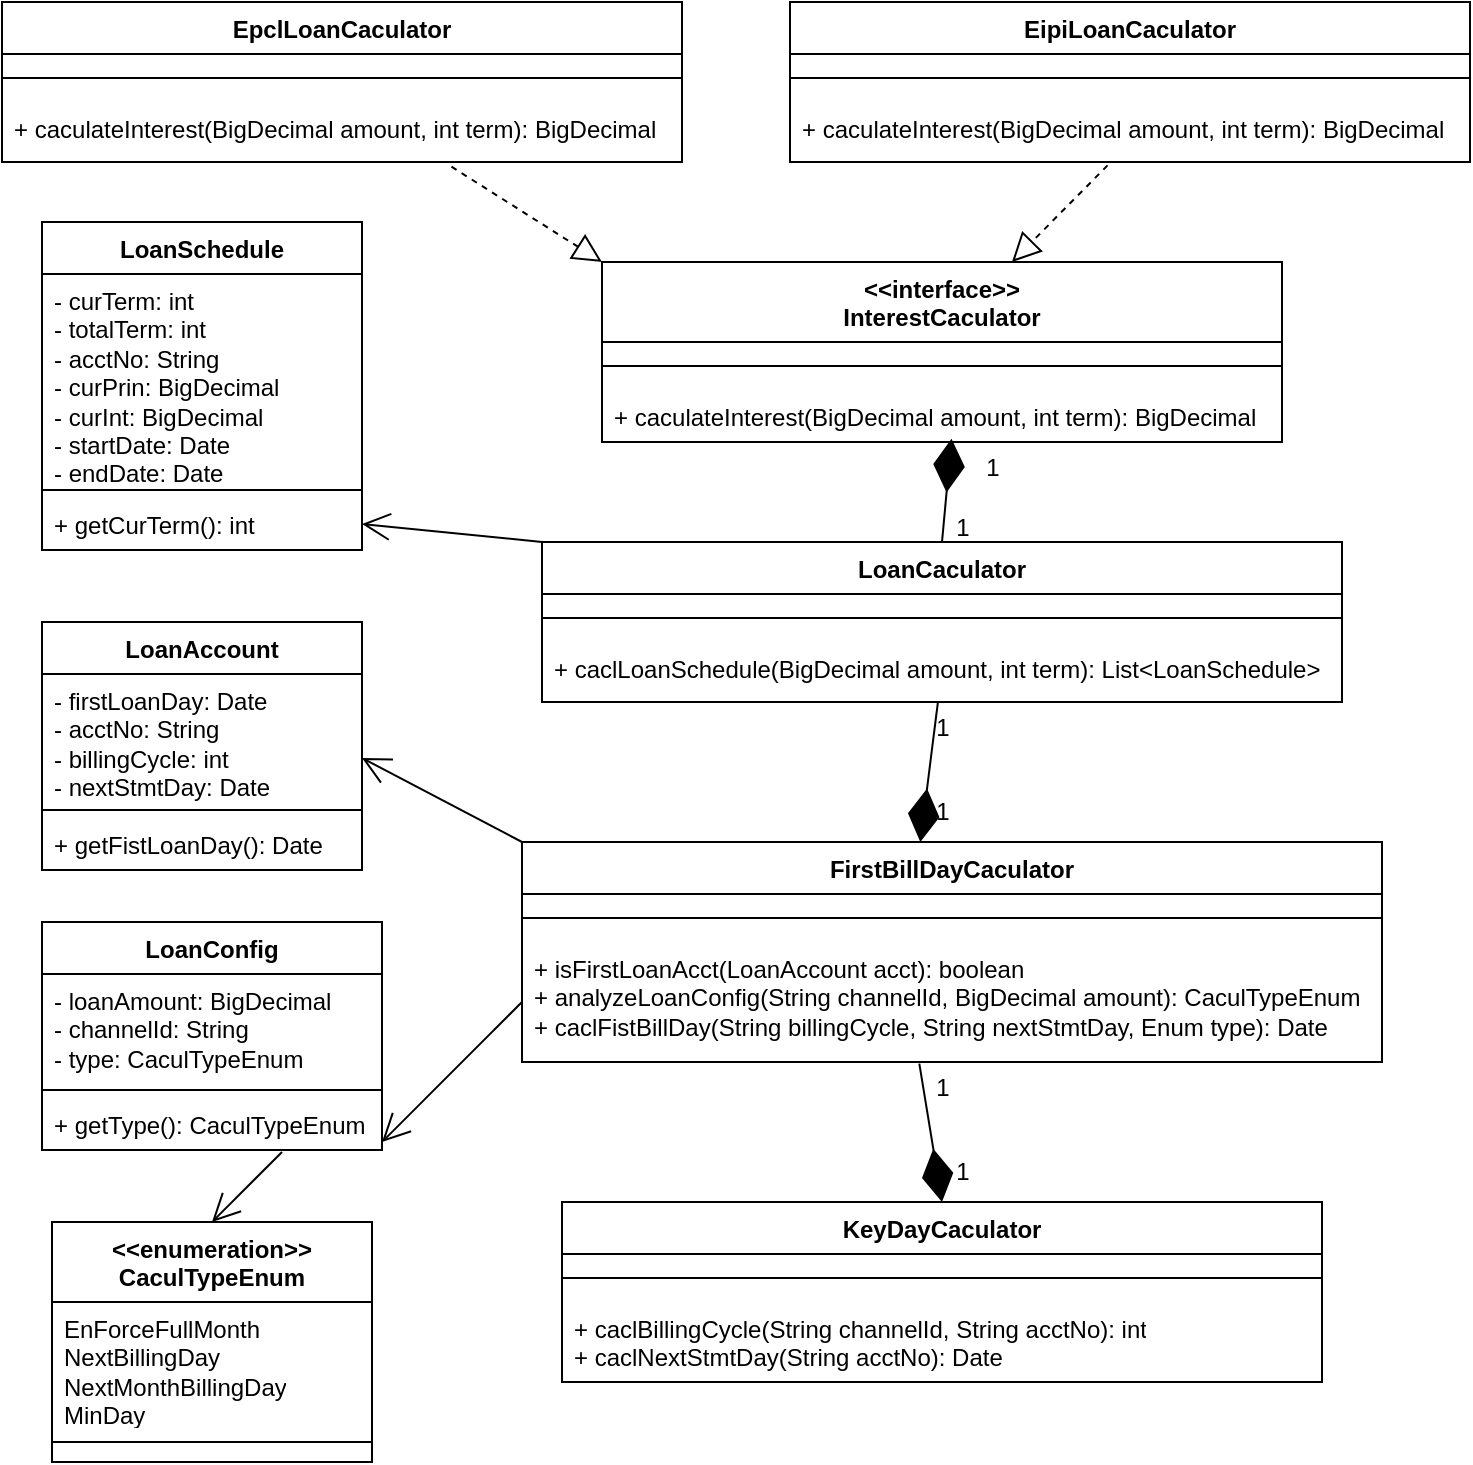 <mxfile version="21.6.5" type="github">
  <diagram name="第 1 页" id="soLcNJ_fGtEE-Y68aGSs">
    <mxGraphModel dx="1166" dy="775" grid="1" gridSize="10" guides="1" tooltips="1" connect="1" arrows="1" fold="1" page="1" pageScale="1" pageWidth="827" pageHeight="1169" math="0" shadow="0">
      <root>
        <mxCell id="0" />
        <mxCell id="1" parent="0" />
        <mxCell id="ZiqQ36OBosInyVJzoxoW-1" value="LoanCaculator" style="swimlane;fontStyle=1;align=center;verticalAlign=top;childLayout=stackLayout;horizontal=1;startSize=26;horizontalStack=0;resizeParent=1;resizeParentMax=0;resizeLast=0;collapsible=1;marginBottom=0;whiteSpace=wrap;html=1;" vertex="1" parent="1">
          <mxGeometry x="290" y="410" width="400" height="80" as="geometry" />
        </mxCell>
        <mxCell id="ZiqQ36OBosInyVJzoxoW-3" value="" style="line;strokeWidth=1;fillColor=none;align=left;verticalAlign=middle;spacingTop=-1;spacingLeft=3;spacingRight=3;rotatable=0;labelPosition=right;points=[];portConstraint=eastwest;strokeColor=inherit;" vertex="1" parent="ZiqQ36OBosInyVJzoxoW-1">
          <mxGeometry y="26" width="400" height="24" as="geometry" />
        </mxCell>
        <mxCell id="ZiqQ36OBosInyVJzoxoW-4" value="+ caclLoanSchedule(BigDecimal amount, int term): List&amp;lt;LoanSchedule&amp;gt;" style="text;strokeColor=none;fillColor=none;align=left;verticalAlign=top;spacingLeft=4;spacingRight=4;overflow=hidden;rotatable=0;points=[[0,0.5],[1,0.5]];portConstraint=eastwest;whiteSpace=wrap;html=1;" vertex="1" parent="ZiqQ36OBosInyVJzoxoW-1">
          <mxGeometry y="50" width="400" height="30" as="geometry" />
        </mxCell>
        <mxCell id="ZiqQ36OBosInyVJzoxoW-13" value="LoanSchedule" style="swimlane;fontStyle=1;align=center;verticalAlign=top;childLayout=stackLayout;horizontal=1;startSize=26;horizontalStack=0;resizeParent=1;resizeParentMax=0;resizeLast=0;collapsible=1;marginBottom=0;whiteSpace=wrap;html=1;" vertex="1" parent="1">
          <mxGeometry x="40" y="250" width="160" height="164" as="geometry" />
        </mxCell>
        <mxCell id="ZiqQ36OBosInyVJzoxoW-14" value="- curTerm: int&lt;br&gt;- totalTerm: int&lt;br&gt;- acctNo: String&lt;br&gt;- curPrin: BigDecimal&lt;br&gt;- curInt: BigDecimal&lt;br&gt;- startDate: Date&lt;br&gt;- endDate: Date" style="text;strokeColor=none;fillColor=none;align=left;verticalAlign=top;spacingLeft=4;spacingRight=4;overflow=hidden;rotatable=0;points=[[0,0.5],[1,0.5]];portConstraint=eastwest;whiteSpace=wrap;html=1;" vertex="1" parent="ZiqQ36OBosInyVJzoxoW-13">
          <mxGeometry y="26" width="160" height="104" as="geometry" />
        </mxCell>
        <mxCell id="ZiqQ36OBosInyVJzoxoW-15" value="" style="line;strokeWidth=1;fillColor=none;align=left;verticalAlign=middle;spacingTop=-1;spacingLeft=3;spacingRight=3;rotatable=0;labelPosition=right;points=[];portConstraint=eastwest;strokeColor=inherit;" vertex="1" parent="ZiqQ36OBosInyVJzoxoW-13">
          <mxGeometry y="130" width="160" height="8" as="geometry" />
        </mxCell>
        <mxCell id="ZiqQ36OBosInyVJzoxoW-16" value="+ getCurTerm(): int&amp;nbsp;" style="text;strokeColor=none;fillColor=none;align=left;verticalAlign=top;spacingLeft=4;spacingRight=4;overflow=hidden;rotatable=0;points=[[0,0.5],[1,0.5]];portConstraint=eastwest;whiteSpace=wrap;html=1;" vertex="1" parent="ZiqQ36OBosInyVJzoxoW-13">
          <mxGeometry y="138" width="160" height="26" as="geometry" />
        </mxCell>
        <mxCell id="ZiqQ36OBosInyVJzoxoW-18" value="" style="endArrow=open;endFill=1;endSize=12;html=1;rounded=0;exitX=0;exitY=0;exitDx=0;exitDy=0;entryX=1;entryY=0.5;entryDx=0;entryDy=0;" edge="1" parent="1" source="ZiqQ36OBosInyVJzoxoW-1" target="ZiqQ36OBosInyVJzoxoW-16">
          <mxGeometry width="160" relative="1" as="geometry">
            <mxPoint x="386" y="559" as="sourcePoint" />
            <mxPoint x="421" y="600" as="targetPoint" />
          </mxGeometry>
        </mxCell>
        <mxCell id="ZiqQ36OBosInyVJzoxoW-22" value="" style="endArrow=diamondThin;endFill=1;endSize=24;html=1;rounded=0;exitX=0.495;exitY=0.989;exitDx=0;exitDy=0;exitPerimeter=0;" edge="1" parent="1" source="ZiqQ36OBosInyVJzoxoW-4">
          <mxGeometry width="160" relative="1" as="geometry">
            <mxPoint x="594" y="620" as="sourcePoint" />
            <mxPoint x="479.166" y="560" as="targetPoint" />
          </mxGeometry>
        </mxCell>
        <mxCell id="ZiqQ36OBosInyVJzoxoW-23" value="1" style="text;html=1;align=center;verticalAlign=middle;resizable=0;points=[];autosize=1;strokeColor=none;fillColor=none;" vertex="1" parent="1">
          <mxGeometry x="475" y="488" width="30" height="30" as="geometry" />
        </mxCell>
        <mxCell id="ZiqQ36OBosInyVJzoxoW-24" value="1" style="text;html=1;align=center;verticalAlign=middle;resizable=0;points=[];autosize=1;strokeColor=none;fillColor=none;" vertex="1" parent="1">
          <mxGeometry x="475" y="530" width="30" height="30" as="geometry" />
        </mxCell>
        <mxCell id="ZiqQ36OBosInyVJzoxoW-25" value="KeyDayCaculator" style="swimlane;fontStyle=1;align=center;verticalAlign=top;childLayout=stackLayout;horizontal=1;startSize=26;horizontalStack=0;resizeParent=1;resizeParentMax=0;resizeLast=0;collapsible=1;marginBottom=0;whiteSpace=wrap;html=1;" vertex="1" parent="1">
          <mxGeometry x="300" y="740" width="380" height="90" as="geometry" />
        </mxCell>
        <mxCell id="ZiqQ36OBosInyVJzoxoW-26" value="" style="line;strokeWidth=1;fillColor=none;align=left;verticalAlign=middle;spacingTop=-1;spacingLeft=3;spacingRight=3;rotatable=0;labelPosition=right;points=[];portConstraint=eastwest;strokeColor=inherit;" vertex="1" parent="ZiqQ36OBosInyVJzoxoW-25">
          <mxGeometry y="26" width="380" height="24" as="geometry" />
        </mxCell>
        <mxCell id="ZiqQ36OBosInyVJzoxoW-27" value="+ caclBillingCycle(String channelId, String acctNo): int&lt;br&gt;+ caclNextStmtDay(String acctNo): Date" style="text;strokeColor=none;fillColor=none;align=left;verticalAlign=top;spacingLeft=4;spacingRight=4;overflow=hidden;rotatable=0;points=[[0,0.5],[1,0.5]];portConstraint=eastwest;whiteSpace=wrap;html=1;" vertex="1" parent="ZiqQ36OBosInyVJzoxoW-25">
          <mxGeometry y="50" width="380" height="40" as="geometry" />
        </mxCell>
        <mxCell id="ZiqQ36OBosInyVJzoxoW-28" value="FirstBillDayCaculator" style="swimlane;fontStyle=1;align=center;verticalAlign=top;childLayout=stackLayout;horizontal=1;startSize=26;horizontalStack=0;resizeParent=1;resizeParentMax=0;resizeLast=0;collapsible=1;marginBottom=0;whiteSpace=wrap;html=1;" vertex="1" parent="1">
          <mxGeometry x="280" y="560" width="430" height="110" as="geometry" />
        </mxCell>
        <mxCell id="ZiqQ36OBosInyVJzoxoW-29" value="" style="line;strokeWidth=1;fillColor=none;align=left;verticalAlign=middle;spacingTop=-1;spacingLeft=3;spacingRight=3;rotatable=0;labelPosition=right;points=[];portConstraint=eastwest;strokeColor=inherit;" vertex="1" parent="ZiqQ36OBosInyVJzoxoW-28">
          <mxGeometry y="26" width="430" height="24" as="geometry" />
        </mxCell>
        <mxCell id="ZiqQ36OBosInyVJzoxoW-30" value="+ isFirstLoanAcct(LoanAccount acct): boolean&lt;br&gt;+ analyzeLoanConfig(String channelId, BigDecimal amount): CaculTypeEnum&lt;br&gt;+ caclFistBillDay(String billingCycle, String nextStmtDay, Enum type): Date" style="text;strokeColor=none;fillColor=none;align=left;verticalAlign=top;spacingLeft=4;spacingRight=4;overflow=hidden;rotatable=0;points=[[0,0.5],[1,0.5]];portConstraint=eastwest;whiteSpace=wrap;html=1;" vertex="1" parent="ZiqQ36OBosInyVJzoxoW-28">
          <mxGeometry y="50" width="430" height="60" as="geometry" />
        </mxCell>
        <mxCell id="ZiqQ36OBosInyVJzoxoW-31" value="LoanConfig" style="swimlane;fontStyle=1;align=center;verticalAlign=top;childLayout=stackLayout;horizontal=1;startSize=26;horizontalStack=0;resizeParent=1;resizeParentMax=0;resizeLast=0;collapsible=1;marginBottom=0;whiteSpace=wrap;html=1;" vertex="1" parent="1">
          <mxGeometry x="40" y="600" width="170" height="114" as="geometry" />
        </mxCell>
        <mxCell id="ZiqQ36OBosInyVJzoxoW-32" value="- loanAmount: BigDecimal&lt;br&gt;- channelId: String&lt;br&gt;- type: CaculTypeEnum" style="text;strokeColor=none;fillColor=none;align=left;verticalAlign=top;spacingLeft=4;spacingRight=4;overflow=hidden;rotatable=0;points=[[0,0.5],[1,0.5]];portConstraint=eastwest;whiteSpace=wrap;html=1;" vertex="1" parent="ZiqQ36OBosInyVJzoxoW-31">
          <mxGeometry y="26" width="170" height="54" as="geometry" />
        </mxCell>
        <mxCell id="ZiqQ36OBosInyVJzoxoW-33" value="" style="line;strokeWidth=1;fillColor=none;align=left;verticalAlign=middle;spacingTop=-1;spacingLeft=3;spacingRight=3;rotatable=0;labelPosition=right;points=[];portConstraint=eastwest;strokeColor=inherit;" vertex="1" parent="ZiqQ36OBosInyVJzoxoW-31">
          <mxGeometry y="80" width="170" height="8" as="geometry" />
        </mxCell>
        <mxCell id="ZiqQ36OBosInyVJzoxoW-34" value="+ getType(): CaculTypeEnum" style="text;strokeColor=none;fillColor=none;align=left;verticalAlign=top;spacingLeft=4;spacingRight=4;overflow=hidden;rotatable=0;points=[[0,0.5],[1,0.5]];portConstraint=eastwest;whiteSpace=wrap;html=1;" vertex="1" parent="ZiqQ36OBosInyVJzoxoW-31">
          <mxGeometry y="88" width="170" height="26" as="geometry" />
        </mxCell>
        <mxCell id="ZiqQ36OBosInyVJzoxoW-35" value="LoanAccount" style="swimlane;fontStyle=1;align=center;verticalAlign=top;childLayout=stackLayout;horizontal=1;startSize=26;horizontalStack=0;resizeParent=1;resizeParentMax=0;resizeLast=0;collapsible=1;marginBottom=0;whiteSpace=wrap;html=1;" vertex="1" parent="1">
          <mxGeometry x="40" y="450" width="160" height="124" as="geometry" />
        </mxCell>
        <mxCell id="ZiqQ36OBosInyVJzoxoW-36" value="- firstLoanDay: Date&lt;br&gt;- acctNo: String&lt;br&gt;- billingCycle: int&lt;br&gt;- nextStmtDay: Date" style="text;strokeColor=none;fillColor=none;align=left;verticalAlign=top;spacingLeft=4;spacingRight=4;overflow=hidden;rotatable=0;points=[[0,0.5],[1,0.5]];portConstraint=eastwest;whiteSpace=wrap;html=1;" vertex="1" parent="ZiqQ36OBosInyVJzoxoW-35">
          <mxGeometry y="26" width="160" height="64" as="geometry" />
        </mxCell>
        <mxCell id="ZiqQ36OBosInyVJzoxoW-37" value="" style="line;strokeWidth=1;fillColor=none;align=left;verticalAlign=middle;spacingTop=-1;spacingLeft=3;spacingRight=3;rotatable=0;labelPosition=right;points=[];portConstraint=eastwest;strokeColor=inherit;" vertex="1" parent="ZiqQ36OBosInyVJzoxoW-35">
          <mxGeometry y="90" width="160" height="8" as="geometry" />
        </mxCell>
        <mxCell id="ZiqQ36OBosInyVJzoxoW-38" value="+ getFistLoanDay(): Date" style="text;strokeColor=none;fillColor=none;align=left;verticalAlign=top;spacingLeft=4;spacingRight=4;overflow=hidden;rotatable=0;points=[[0,0.5],[1,0.5]];portConstraint=eastwest;whiteSpace=wrap;html=1;" vertex="1" parent="ZiqQ36OBosInyVJzoxoW-35">
          <mxGeometry y="98" width="160" height="26" as="geometry" />
        </mxCell>
        <mxCell id="ZiqQ36OBosInyVJzoxoW-39" value="&lt;b style=&quot;border-color: var(--border-color);&quot;&gt;&amp;lt;&amp;lt;enumeration&amp;gt;&amp;gt;&lt;br style=&quot;border-color: var(--border-color);&quot;&gt;CaculTypeEnum&lt;br&gt;&lt;/b&gt;" style="swimlane;fontStyle=1;align=center;verticalAlign=top;childLayout=stackLayout;horizontal=1;startSize=40;horizontalStack=0;resizeParent=1;resizeParentMax=0;resizeLast=0;collapsible=1;marginBottom=0;whiteSpace=wrap;html=1;" vertex="1" parent="1">
          <mxGeometry x="45" y="750" width="160" height="120" as="geometry" />
        </mxCell>
        <mxCell id="ZiqQ36OBosInyVJzoxoW-40" value="EnForceFullMonth&lt;br&gt;NextBillingDay&lt;br&gt;NextMonthBillingDay&lt;br&gt;MinDay" style="text;strokeColor=none;fillColor=none;align=left;verticalAlign=top;spacingLeft=4;spacingRight=4;overflow=hidden;rotatable=0;points=[[0,0.5],[1,0.5]];portConstraint=eastwest;whiteSpace=wrap;html=1;" vertex="1" parent="ZiqQ36OBosInyVJzoxoW-39">
          <mxGeometry y="40" width="160" height="60" as="geometry" />
        </mxCell>
        <mxCell id="ZiqQ36OBosInyVJzoxoW-41" value="" style="line;strokeWidth=1;fillColor=none;align=left;verticalAlign=middle;spacingTop=-1;spacingLeft=3;spacingRight=3;rotatable=0;labelPosition=right;points=[];portConstraint=eastwest;strokeColor=inherit;" vertex="1" parent="ZiqQ36OBosInyVJzoxoW-39">
          <mxGeometry y="100" width="160" height="20" as="geometry" />
        </mxCell>
        <mxCell id="ZiqQ36OBosInyVJzoxoW-42" value="&amp;lt;&amp;lt;interface&amp;gt;&amp;gt;&lt;br&gt;InterestCaculator" style="swimlane;fontStyle=1;align=center;verticalAlign=top;childLayout=stackLayout;horizontal=1;startSize=40;horizontalStack=0;resizeParent=1;resizeParentMax=0;resizeLast=0;collapsible=1;marginBottom=0;whiteSpace=wrap;html=1;" vertex="1" parent="1">
          <mxGeometry x="320" y="270" width="340" height="90" as="geometry" />
        </mxCell>
        <mxCell id="ZiqQ36OBosInyVJzoxoW-43" value="" style="line;strokeWidth=1;fillColor=none;align=left;verticalAlign=middle;spacingTop=-1;spacingLeft=3;spacingRight=3;rotatable=0;labelPosition=right;points=[];portConstraint=eastwest;strokeColor=inherit;" vertex="1" parent="ZiqQ36OBosInyVJzoxoW-42">
          <mxGeometry y="40" width="340" height="24" as="geometry" />
        </mxCell>
        <mxCell id="ZiqQ36OBosInyVJzoxoW-44" value="+ caculateInterest(BigDecimal amount, int term): BigDecimal" style="text;strokeColor=none;fillColor=none;align=left;verticalAlign=top;spacingLeft=4;spacingRight=4;overflow=hidden;rotatable=0;points=[[0,0.5],[1,0.5]];portConstraint=eastwest;whiteSpace=wrap;html=1;" vertex="1" parent="ZiqQ36OBosInyVJzoxoW-42">
          <mxGeometry y="64" width="340" height="26" as="geometry" />
        </mxCell>
        <mxCell id="ZiqQ36OBosInyVJzoxoW-45" value="" style="endArrow=diamondThin;endFill=1;endSize=24;html=1;rounded=0;entryX=0.514;entryY=0.936;entryDx=0;entryDy=0;exitX=0.5;exitY=0;exitDx=0;exitDy=0;entryPerimeter=0;" edge="1" parent="1" source="ZiqQ36OBosInyVJzoxoW-1" target="ZiqQ36OBosInyVJzoxoW-44">
          <mxGeometry width="160" relative="1" as="geometry">
            <mxPoint x="436" y="495" as="sourcePoint" />
            <mxPoint x="218.6" y="580" as="targetPoint" />
          </mxGeometry>
        </mxCell>
        <mxCell id="ZiqQ36OBosInyVJzoxoW-46" value="" style="endArrow=block;dashed=1;endFill=0;endSize=12;html=1;rounded=0;exitX=0.661;exitY=1.078;exitDx=0;exitDy=0;exitPerimeter=0;entryX=0;entryY=0;entryDx=0;entryDy=0;" edge="1" parent="1" source="ZiqQ36OBosInyVJzoxoW-50" target="ZiqQ36OBosInyVJzoxoW-42">
          <mxGeometry width="160" relative="1" as="geometry">
            <mxPoint x="165" y="320" as="sourcePoint" />
            <mxPoint x="230" y="230" as="targetPoint" />
          </mxGeometry>
        </mxCell>
        <mxCell id="ZiqQ36OBosInyVJzoxoW-48" value="EpclLoanCaculator" style="swimlane;fontStyle=1;align=center;verticalAlign=top;childLayout=stackLayout;horizontal=1;startSize=26;horizontalStack=0;resizeParent=1;resizeParentMax=0;resizeLast=0;collapsible=1;marginBottom=0;whiteSpace=wrap;html=1;" vertex="1" parent="1">
          <mxGeometry x="20" y="140" width="340" height="80" as="geometry" />
        </mxCell>
        <mxCell id="ZiqQ36OBosInyVJzoxoW-49" value="" style="line;strokeWidth=1;fillColor=none;align=left;verticalAlign=middle;spacingTop=-1;spacingLeft=3;spacingRight=3;rotatable=0;labelPosition=right;points=[];portConstraint=eastwest;strokeColor=inherit;" vertex="1" parent="ZiqQ36OBosInyVJzoxoW-48">
          <mxGeometry y="26" width="340" height="24" as="geometry" />
        </mxCell>
        <mxCell id="ZiqQ36OBosInyVJzoxoW-50" value="+ caculateInterest(BigDecimal amount, int term): BigDecimal" style="text;strokeColor=none;fillColor=none;align=left;verticalAlign=top;spacingLeft=4;spacingRight=4;overflow=hidden;rotatable=0;points=[[0,0.5],[1,0.5]];portConstraint=eastwest;whiteSpace=wrap;html=1;" vertex="1" parent="ZiqQ36OBosInyVJzoxoW-48">
          <mxGeometry y="50" width="340" height="30" as="geometry" />
        </mxCell>
        <mxCell id="ZiqQ36OBosInyVJzoxoW-51" value="EipiLoanCaculator" style="swimlane;fontStyle=1;align=center;verticalAlign=top;childLayout=stackLayout;horizontal=1;startSize=26;horizontalStack=0;resizeParent=1;resizeParentMax=0;resizeLast=0;collapsible=1;marginBottom=0;whiteSpace=wrap;html=1;" vertex="1" parent="1">
          <mxGeometry x="414" y="140" width="340" height="80" as="geometry" />
        </mxCell>
        <mxCell id="ZiqQ36OBosInyVJzoxoW-52" value="" style="line;strokeWidth=1;fillColor=none;align=left;verticalAlign=middle;spacingTop=-1;spacingLeft=3;spacingRight=3;rotatable=0;labelPosition=right;points=[];portConstraint=eastwest;strokeColor=inherit;" vertex="1" parent="ZiqQ36OBosInyVJzoxoW-51">
          <mxGeometry y="26" width="340" height="24" as="geometry" />
        </mxCell>
        <mxCell id="ZiqQ36OBosInyVJzoxoW-53" value="+ caculateInterest(BigDecimal amount, int term): BigDecimal" style="text;strokeColor=none;fillColor=none;align=left;verticalAlign=top;spacingLeft=4;spacingRight=4;overflow=hidden;rotatable=0;points=[[0,0.5],[1,0.5]];portConstraint=eastwest;whiteSpace=wrap;html=1;" vertex="1" parent="ZiqQ36OBosInyVJzoxoW-51">
          <mxGeometry y="50" width="340" height="30" as="geometry" />
        </mxCell>
        <mxCell id="ZiqQ36OBosInyVJzoxoW-54" value="" style="endArrow=block;dashed=1;endFill=0;endSize=12;html=1;rounded=0;exitX=0.467;exitY=1.056;exitDx=0;exitDy=0;exitPerimeter=0;entryX=0;entryY=0;entryDx=0;entryDy=0;" edge="1" parent="1" source="ZiqQ36OBosInyVJzoxoW-53">
          <mxGeometry width="160" relative="1" as="geometry">
            <mxPoint x="450" y="222" as="sourcePoint" />
            <mxPoint x="525" y="270" as="targetPoint" />
          </mxGeometry>
        </mxCell>
        <mxCell id="ZiqQ36OBosInyVJzoxoW-55" value="" style="endArrow=diamondThin;endFill=1;endSize=24;html=1;rounded=0;entryX=0.5;entryY=0;entryDx=0;entryDy=0;exitX=0.462;exitY=1.013;exitDx=0;exitDy=0;exitPerimeter=0;" edge="1" parent="1" source="ZiqQ36OBosInyVJzoxoW-30" target="ZiqQ36OBosInyVJzoxoW-25">
          <mxGeometry width="160" relative="1" as="geometry">
            <mxPoint x="590" y="740" as="sourcePoint" />
            <mxPoint x="595" y="688" as="targetPoint" />
          </mxGeometry>
        </mxCell>
        <mxCell id="ZiqQ36OBosInyVJzoxoW-56" value="" style="endArrow=open;endFill=1;endSize=12;html=1;rounded=0;exitX=0;exitY=0;exitDx=0;exitDy=0;entryX=1;entryY=0.5;entryDx=0;entryDy=0;" edge="1" parent="1" source="ZiqQ36OBosInyVJzoxoW-28">
          <mxGeometry width="160" relative="1" as="geometry">
            <mxPoint x="290" y="527" as="sourcePoint" />
            <mxPoint x="200" y="518" as="targetPoint" />
          </mxGeometry>
        </mxCell>
        <mxCell id="ZiqQ36OBosInyVJzoxoW-57" value="" style="endArrow=open;endFill=1;endSize=12;html=1;rounded=0;exitX=0;exitY=0.5;exitDx=0;exitDy=0;" edge="1" parent="1" source="ZiqQ36OBosInyVJzoxoW-30">
          <mxGeometry width="160" relative="1" as="geometry">
            <mxPoint x="300" y="702" as="sourcePoint" />
            <mxPoint x="210" y="710" as="targetPoint" />
          </mxGeometry>
        </mxCell>
        <mxCell id="ZiqQ36OBosInyVJzoxoW-58" value="" style="endArrow=open;endFill=1;endSize=12;html=1;rounded=0;exitX=0.706;exitY=1.038;exitDx=0;exitDy=0;exitPerimeter=0;entryX=0.5;entryY=0;entryDx=0;entryDy=0;" edge="1" parent="1" source="ZiqQ36OBosInyVJzoxoW-34" target="ZiqQ36OBosInyVJzoxoW-39">
          <mxGeometry width="160" relative="1" as="geometry">
            <mxPoint x="270" y="730" as="sourcePoint" />
            <mxPoint x="200" y="800" as="targetPoint" />
          </mxGeometry>
        </mxCell>
        <mxCell id="ZiqQ36OBosInyVJzoxoW-59" value="1" style="text;html=1;align=center;verticalAlign=middle;resizable=0;points=[];autosize=1;strokeColor=none;fillColor=none;" vertex="1" parent="1">
          <mxGeometry x="485" y="388" width="30" height="30" as="geometry" />
        </mxCell>
        <mxCell id="ZiqQ36OBosInyVJzoxoW-60" value="1" style="text;html=1;align=center;verticalAlign=middle;resizable=0;points=[];autosize=1;strokeColor=none;fillColor=none;" vertex="1" parent="1">
          <mxGeometry x="500" y="358" width="30" height="30" as="geometry" />
        </mxCell>
        <mxCell id="ZiqQ36OBosInyVJzoxoW-61" value="1" style="text;html=1;align=center;verticalAlign=middle;resizable=0;points=[];autosize=1;strokeColor=none;fillColor=none;" vertex="1" parent="1">
          <mxGeometry x="475" y="668" width="30" height="30" as="geometry" />
        </mxCell>
        <mxCell id="ZiqQ36OBosInyVJzoxoW-62" value="1" style="text;html=1;align=center;verticalAlign=middle;resizable=0;points=[];autosize=1;strokeColor=none;fillColor=none;" vertex="1" parent="1">
          <mxGeometry x="485" y="710" width="30" height="30" as="geometry" />
        </mxCell>
      </root>
    </mxGraphModel>
  </diagram>
</mxfile>
